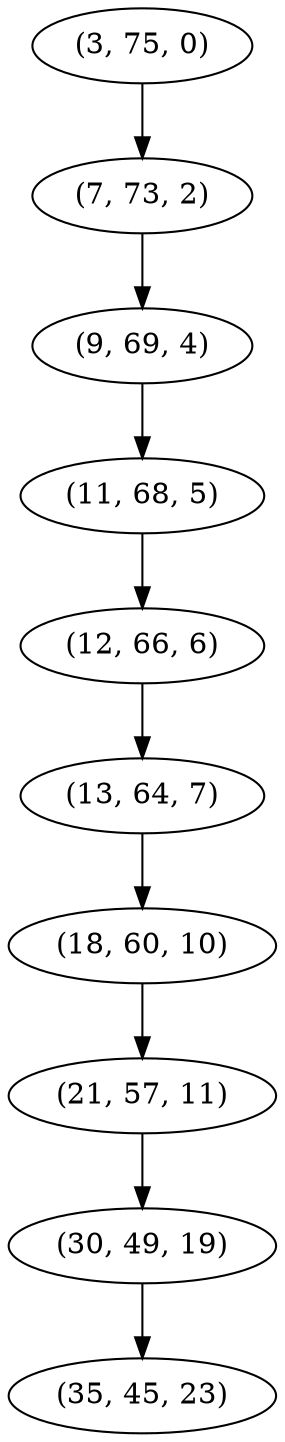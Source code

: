 digraph tree {
    "(3, 75, 0)";
    "(7, 73, 2)";
    "(9, 69, 4)";
    "(11, 68, 5)";
    "(12, 66, 6)";
    "(13, 64, 7)";
    "(18, 60, 10)";
    "(21, 57, 11)";
    "(30, 49, 19)";
    "(35, 45, 23)";
    "(3, 75, 0)" -> "(7, 73, 2)";
    "(7, 73, 2)" -> "(9, 69, 4)";
    "(9, 69, 4)" -> "(11, 68, 5)";
    "(11, 68, 5)" -> "(12, 66, 6)";
    "(12, 66, 6)" -> "(13, 64, 7)";
    "(13, 64, 7)" -> "(18, 60, 10)";
    "(18, 60, 10)" -> "(21, 57, 11)";
    "(21, 57, 11)" -> "(30, 49, 19)";
    "(30, 49, 19)" -> "(35, 45, 23)";
}
